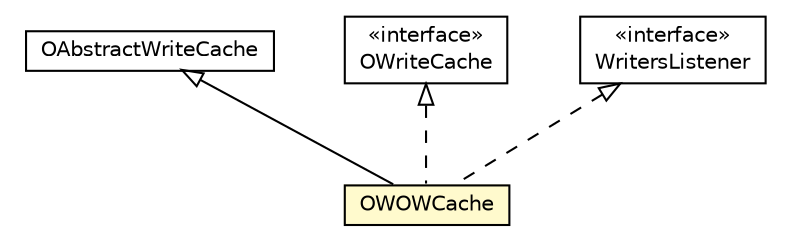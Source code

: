 #!/usr/local/bin/dot
#
# Class diagram 
# Generated by UMLGraph version R5_6-24-gf6e263 (http://www.umlgraph.org/)
#

digraph G {
	edge [fontname="Helvetica",fontsize=10,labelfontname="Helvetica",labelfontsize=10];
	node [fontname="Helvetica",fontsize=10,shape=plaintext];
	nodesep=0.25;
	ranksep=0.5;
	// com.orientechnologies.orient.core.storage.cache.OAbstractWriteCache
	c7529890 [label=<<table title="com.orientechnologies.orient.core.storage.cache.OAbstractWriteCache" border="0" cellborder="1" cellspacing="0" cellpadding="2" port="p" href="../OAbstractWriteCache.html">
		<tr><td><table border="0" cellspacing="0" cellpadding="1">
<tr><td align="center" balign="center"> OAbstractWriteCache </td></tr>
		</table></td></tr>
		</table>>, URL="../OAbstractWriteCache.html", fontname="Helvetica", fontcolor="black", fontsize=10.0];
	// com.orientechnologies.orient.core.storage.cache.OWriteCache
	c7529891 [label=<<table title="com.orientechnologies.orient.core.storage.cache.OWriteCache" border="0" cellborder="1" cellspacing="0" cellpadding="2" port="p" href="../OWriteCache.html">
		<tr><td><table border="0" cellspacing="0" cellpadding="1">
<tr><td align="center" balign="center"> &#171;interface&#187; </td></tr>
<tr><td align="center" balign="center"> OWriteCache </td></tr>
		</table></td></tr>
		</table>>, URL="../OWriteCache.html", fontname="Helvetica", fontcolor="black", fontsize=10.0];
	// com.orientechnologies.orient.core.storage.cache.OCachePointer.WritersListener
	c7529894 [label=<<table title="com.orientechnologies.orient.core.storage.cache.OCachePointer.WritersListener" border="0" cellborder="1" cellspacing="0" cellpadding="2" port="p" href="../OCachePointer.WritersListener.html">
		<tr><td><table border="0" cellspacing="0" cellpadding="1">
<tr><td align="center" balign="center"> &#171;interface&#187; </td></tr>
<tr><td align="center" balign="center"> WritersListener </td></tr>
		</table></td></tr>
		</table>>, URL="../OCachePointer.WritersListener.html", fontname="Helvetica", fontcolor="black", fontsize=10.0];
	// com.orientechnologies.orient.core.storage.cache.local.OWOWCache
	c7529907 [label=<<table title="com.orientechnologies.orient.core.storage.cache.local.OWOWCache" border="0" cellborder="1" cellspacing="0" cellpadding="2" port="p" bgcolor="lemonChiffon" href="./OWOWCache.html">
		<tr><td><table border="0" cellspacing="0" cellpadding="1">
<tr><td align="center" balign="center"> OWOWCache </td></tr>
		</table></td></tr>
		</table>>, URL="./OWOWCache.html", fontname="Helvetica", fontcolor="black", fontsize=10.0];
	//com.orientechnologies.orient.core.storage.cache.local.OWOWCache extends com.orientechnologies.orient.core.storage.cache.OAbstractWriteCache
	c7529890:p -> c7529907:p [dir=back,arrowtail=empty];
	//com.orientechnologies.orient.core.storage.cache.local.OWOWCache implements com.orientechnologies.orient.core.storage.cache.OWriteCache
	c7529891:p -> c7529907:p [dir=back,arrowtail=empty,style=dashed];
	//com.orientechnologies.orient.core.storage.cache.local.OWOWCache implements com.orientechnologies.orient.core.storage.cache.OCachePointer.WritersListener
	c7529894:p -> c7529907:p [dir=back,arrowtail=empty,style=dashed];
}

